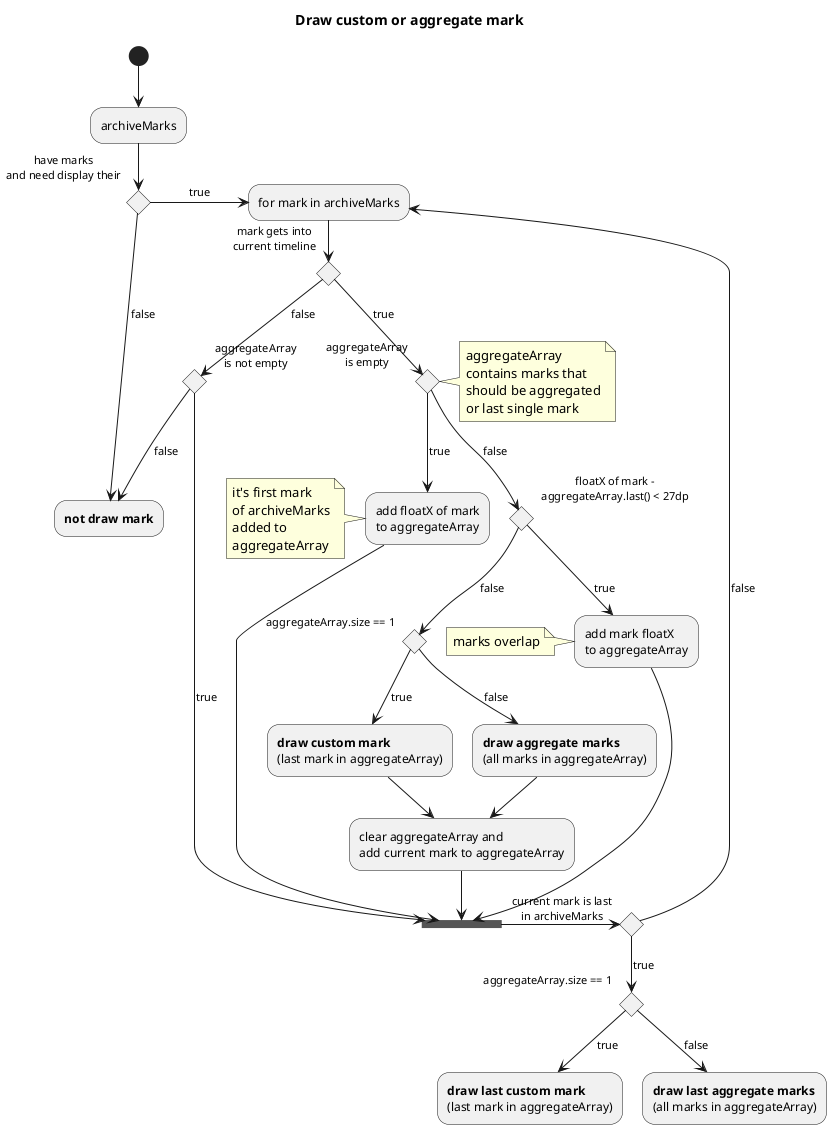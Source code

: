 @startuml
title Draw custom or aggregate mark

(*) --> "archiveMarks"
if "have marks\nand need display their" then
-right->[true] "for mark in archiveMarks"
          if "mark gets into\ncurrent timeline" then
          -->[true] if "aggregateArray\nis empty" then
                    note right
                        aggregateArray
                        contains marks that
                        should be aggregated
                        or last single mark
                    end note
                    -->[true] "add floatX of mark\nto aggregateArray"
                    note left
                        it's first mark
                        of archiveMarks
                        added to
                        aggregateArray
                    end note
                    --> ===BEFORE_LAST===
                    else
                    -->[false] if "floatX of mark -\naggregateArray.last() < 27dp" then
                               -->[true] "add mark floatX\nto aggregateArray"
                               note left
                                   marks overlap
                               end note
                               --> ===BEFORE_LAST===
                               else
                               -->[false] if "aggregateArray.size == 1" then
                                          -->[true] "<b>draw custom mark</b>\n(last mark in aggregateArray)"
                                          --> "clear aggregateArray and\nadd current mark to aggregateArray"
                                          else
                                          -->[false] "<b>draw aggregate marks</b>\n(all marks in aggregateArray)"
                                          endif
                               --> "clear aggregateArray and\nadd current mark to aggregateArray"
                               endif
                    endif
                    --> ===BEFORE_LAST===
                    -right-> if "current mark is last\nin archiveMarks" then
                        -->[true] if "aggregateArray.size == 1" then
                                  -->[true] "<b>draw last custom mark</b>\n(last mark in aggregateArray)"
                                  else
                                  -->[false] "<b>draw last aggregate marks</b>\n(all marks in aggregateArray)"
                                  endif
                        else
                        -->[false] "for mark in archiveMarks"
                        endif
          else
          -->[false] if "aggregateArray\nis not empty" then
                     -->[true] ===BEFORE_LAST===
                     else
                     -->[false] "<b>not draw mark</b>"
                     endif
          endif
else
-->[false] "<b>not draw mark</b>"
endif
@enduml
